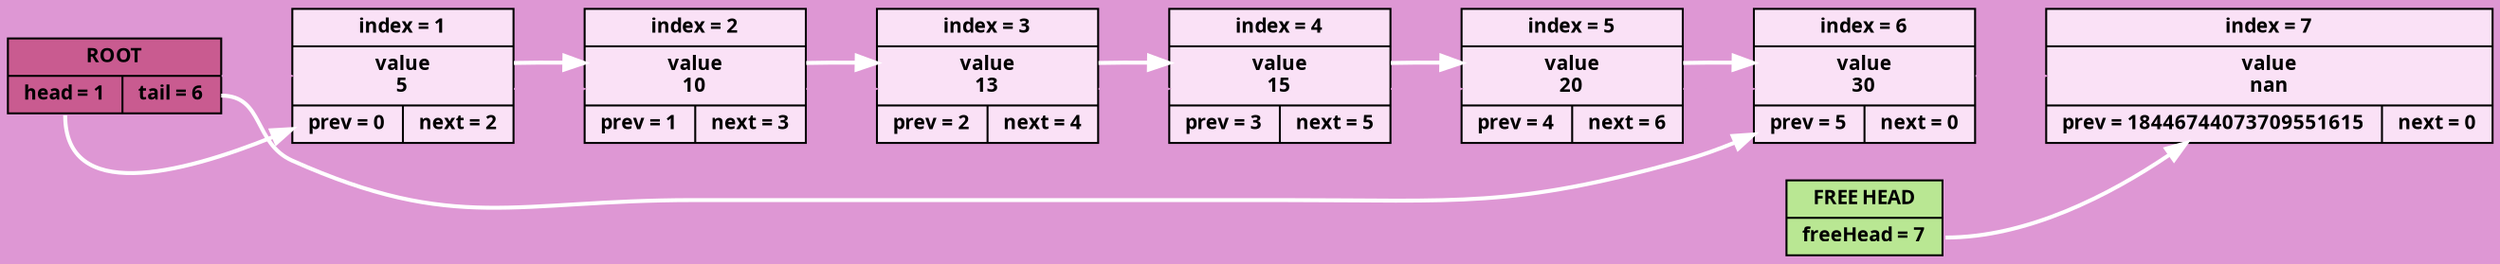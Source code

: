 digraph
{
rankdir = LR;
node[shape = record, color = "#000000", fontname = "Fira Code Bold", fontsize = 10];
bgcolor = "#de97d4";
ROOT[style = "filled", fillcolor = "#c95b90", label = "ROOT|{<head>head = 1|<tail>tail = 6}"];
FREE_HEAD[style = "filled", fillcolor = "#b9e793", label = "FREE HEAD|<freeHead>freeHead = 7"];
CELL_1[style = "filled", fillcolor = "#fae1f6", label = "index = 1|value\n5|{prev = 0|next = 2}"];
CELL_2[style = "filled", fillcolor = "#fae1f6", label = "index = 2|value\n10|{prev = 1|next = 3}"];
CELL_3[style = "filled", fillcolor = "#fae1f6", label = "index = 3|value\n13|{prev = 2|next = 4}"];
CELL_4[style = "filled", fillcolor = "#fae1f6", label = "index = 4|value\n15|{prev = 3|next = 5}"];
CELL_5[style = "filled", fillcolor = "#fae1f6", label = "index = 5|value\n20|{prev = 4|next = 6}"];
CELL_6[style = "filled", fillcolor = "#fae1f6", label = "index = 6|value\n30|{prev = 5|next = 0}"];
CELL_7[style = "filled", fillcolor = "#fae1f6", label = "index = 7|value\nnan|{prev = 18446744073709551615|next = 0}"];
ROOT->CELL_1->CELL_2->CELL_3->CELL_4->CELL_5->CELL_6->CELL_7 [weight = 1000000000, color = "#de97d4"];
ROOT:head->CELL_1 [style = "bold", color = white];
ROOT:tail->CELL_6 [style = "bold", color = white];
CELL_1->CELL_2->CELL_3->CELL_4->CELL_5->CELL_6[style = "bold", color = white];
FREE_HEAD:freeHead->CELL_7[style = "bold", color = white];
}
